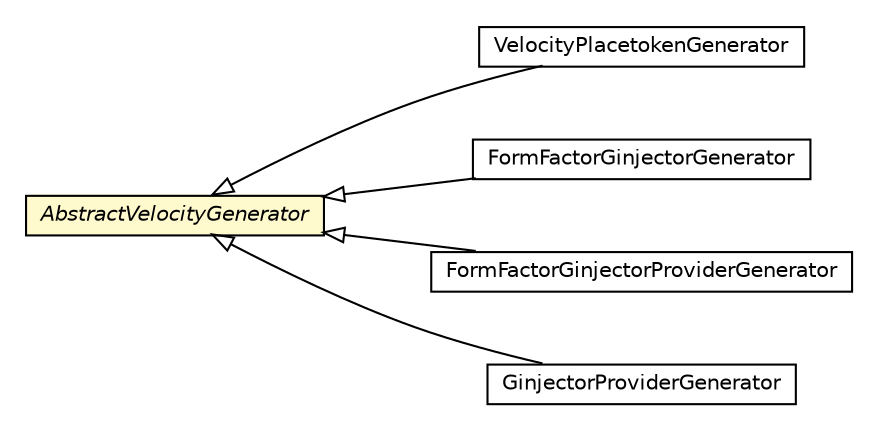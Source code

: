 #!/usr/local/bin/dot
#
# Class diagram 
# Generated by UMLGraph version R5_6-24-gf6e263 (http://www.umlgraph.org/)
#

digraph G {
	edge [fontname="Helvetica",fontsize=10,labelfontname="Helvetica",labelfontsize=10];
	node [fontname="Helvetica",fontsize=10,shape=plaintext];
	nodesep=0.25;
	ranksep=0.5;
	rankdir=LR;
	// com.gwtplatform.mvp.rebind.velocity.proxy.VelocityPlacetokenGenerator
	c67831 [label=<<table title="com.gwtplatform.mvp.rebind.velocity.proxy.VelocityPlacetokenGenerator" border="0" cellborder="1" cellspacing="0" cellpadding="2" port="p" href="./proxy/VelocityPlacetokenGenerator.html">
		<tr><td><table border="0" cellspacing="0" cellpadding="1">
<tr><td align="center" balign="center"> VelocityPlacetokenGenerator </td></tr>
		</table></td></tr>
		</table>>, URL="./proxy/VelocityPlacetokenGenerator.html", fontname="Helvetica", fontcolor="black", fontsize=10.0];
	// com.gwtplatform.mvp.rebind.velocity.AbstractVelocityGenerator
	c67837 [label=<<table title="com.gwtplatform.mvp.rebind.velocity.AbstractVelocityGenerator" border="0" cellborder="1" cellspacing="0" cellpadding="2" port="p" bgcolor="lemonChiffon" href="./AbstractVelocityGenerator.html">
		<tr><td><table border="0" cellspacing="0" cellpadding="1">
<tr><td align="center" balign="center"><font face="Helvetica-Oblique"> AbstractVelocityGenerator </font></td></tr>
		</table></td></tr>
		</table>>, URL="./AbstractVelocityGenerator.html", fontname="Helvetica", fontcolor="black", fontsize=10.0];
	// com.gwtplatform.mvp.rebind.velocity.ginjectors.FormFactorGinjectorGenerator
	c67839 [label=<<table title="com.gwtplatform.mvp.rebind.velocity.ginjectors.FormFactorGinjectorGenerator" border="0" cellborder="1" cellspacing="0" cellpadding="2" port="p" href="./ginjectors/FormFactorGinjectorGenerator.html">
		<tr><td><table border="0" cellspacing="0" cellpadding="1">
<tr><td align="center" balign="center"> FormFactorGinjectorGenerator </td></tr>
		</table></td></tr>
		</table>>, URL="./ginjectors/FormFactorGinjectorGenerator.html", fontname="Helvetica", fontcolor="black", fontsize=10.0];
	// com.gwtplatform.mvp.rebind.velocity.ginjectors.FormFactorGinjectorProviderGenerator
	c67841 [label=<<table title="com.gwtplatform.mvp.rebind.velocity.ginjectors.FormFactorGinjectorProviderGenerator" border="0" cellborder="1" cellspacing="0" cellpadding="2" port="p" href="./ginjectors/FormFactorGinjectorProviderGenerator.html">
		<tr><td><table border="0" cellspacing="0" cellpadding="1">
<tr><td align="center" balign="center"> FormFactorGinjectorProviderGenerator </td></tr>
		</table></td></tr>
		</table>>, URL="./ginjectors/FormFactorGinjectorProviderGenerator.html", fontname="Helvetica", fontcolor="black", fontsize=10.0];
	// com.gwtplatform.mvp.rebind.velocity.ginjectors.GinjectorProviderGenerator
	c67842 [label=<<table title="com.gwtplatform.mvp.rebind.velocity.ginjectors.GinjectorProviderGenerator" border="0" cellborder="1" cellspacing="0" cellpadding="2" port="p" href="./ginjectors/GinjectorProviderGenerator.html">
		<tr><td><table border="0" cellspacing="0" cellpadding="1">
<tr><td align="center" balign="center"> GinjectorProviderGenerator </td></tr>
		</table></td></tr>
		</table>>, URL="./ginjectors/GinjectorProviderGenerator.html", fontname="Helvetica", fontcolor="black", fontsize=10.0];
	//com.gwtplatform.mvp.rebind.velocity.proxy.VelocityPlacetokenGenerator extends com.gwtplatform.mvp.rebind.velocity.AbstractVelocityGenerator
	c67837:p -> c67831:p [dir=back,arrowtail=empty];
	//com.gwtplatform.mvp.rebind.velocity.ginjectors.FormFactorGinjectorGenerator extends com.gwtplatform.mvp.rebind.velocity.AbstractVelocityGenerator
	c67837:p -> c67839:p [dir=back,arrowtail=empty];
	//com.gwtplatform.mvp.rebind.velocity.ginjectors.FormFactorGinjectorProviderGenerator extends com.gwtplatform.mvp.rebind.velocity.AbstractVelocityGenerator
	c67837:p -> c67841:p [dir=back,arrowtail=empty];
	//com.gwtplatform.mvp.rebind.velocity.ginjectors.GinjectorProviderGenerator extends com.gwtplatform.mvp.rebind.velocity.AbstractVelocityGenerator
	c67837:p -> c67842:p [dir=back,arrowtail=empty];
}

